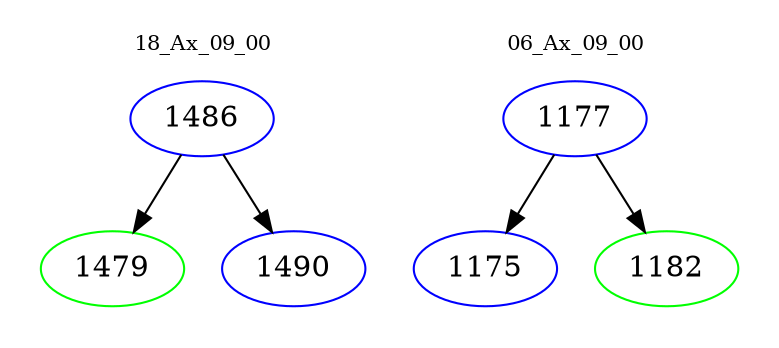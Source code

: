 digraph{
subgraph cluster_0 {
color = white
label = "18_Ax_09_00";
fontsize=10;
T0_1486 [label="1486", color="blue"]
T0_1486 -> T0_1479 [color="black"]
T0_1479 [label="1479", color="green"]
T0_1486 -> T0_1490 [color="black"]
T0_1490 [label="1490", color="blue"]
}
subgraph cluster_1 {
color = white
label = "06_Ax_09_00";
fontsize=10;
T1_1177 [label="1177", color="blue"]
T1_1177 -> T1_1175 [color="black"]
T1_1175 [label="1175", color="blue"]
T1_1177 -> T1_1182 [color="black"]
T1_1182 [label="1182", color="green"]
}
}
